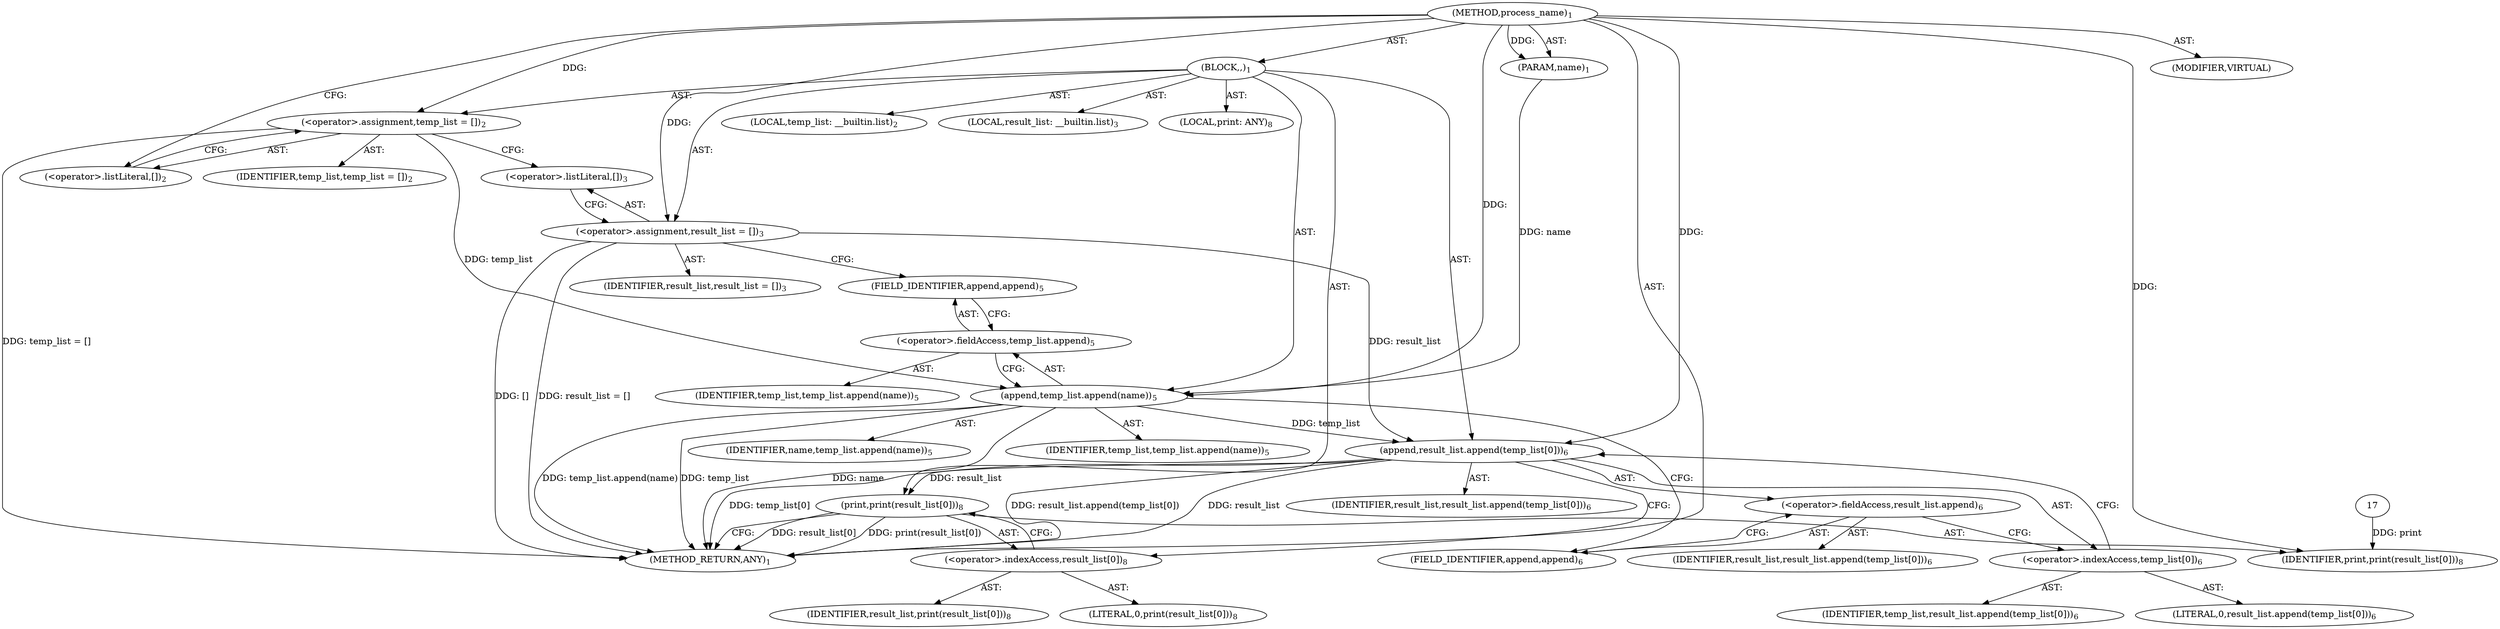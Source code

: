 digraph "process_name" {  
"20" [label = <(METHOD,process_name)<SUB>1</SUB>> ]
"21" [label = <(BLOCK,,)<SUB>1</SUB>> ]
"27" [label = <(&lt;operator&gt;.assignment,temp_list = [])<SUB>2</SUB>> ]
"26" [label = <(IDENTIFIER,temp_list,temp_list = [])<SUB>2</SUB>> ]
"25" [label = <(&lt;operator&gt;.listLiteral,[])<SUB>2</SUB>> ]
"30" [label = <(&lt;operator&gt;.assignment,result_list = [])<SUB>3</SUB>> ]
"29" [label = <(IDENTIFIER,result_list,result_list = [])<SUB>3</SUB>> ]
"28" [label = <(&lt;operator&gt;.listLiteral,[])<SUB>3</SUB>> ]
"36" [label = <(append,temp_list.append(name))<SUB>5</SUB>> ]
"34" [label = <(&lt;operator&gt;.fieldAccess,temp_list.append)<SUB>5</SUB>> ]
"32" [label = <(IDENTIFIER,temp_list,temp_list.append(name))<SUB>5</SUB>> ]
"33" [label = <(FIELD_IDENTIFIER,append,append)<SUB>5</SUB>> ]
"35" [label = <(IDENTIFIER,temp_list,temp_list.append(name))<SUB>5</SUB>> ]
"31" [label = <(IDENTIFIER,name,temp_list.append(name))<SUB>5</SUB>> ]
"44" [label = <(append,result_list.append(temp_list[0]))<SUB>6</SUB>> ]
"42" [label = <(&lt;operator&gt;.fieldAccess,result_list.append)<SUB>6</SUB>> ]
"40" [label = <(IDENTIFIER,result_list,result_list.append(temp_list[0]))<SUB>6</SUB>> ]
"41" [label = <(FIELD_IDENTIFIER,append,append)<SUB>6</SUB>> ]
"43" [label = <(IDENTIFIER,result_list,result_list.append(temp_list[0]))<SUB>6</SUB>> ]
"39" [label = <(&lt;operator&gt;.indexAccess,temp_list[0])<SUB>6</SUB>> ]
"37" [label = <(IDENTIFIER,temp_list,result_list.append(temp_list[0]))<SUB>6</SUB>> ]
"38" [label = <(LITERAL,0,result_list.append(temp_list[0]))<SUB>6</SUB>> ]
"49" [label = <(print,print(result_list[0]))<SUB>8</SUB>> ]
"48" [label = <(IDENTIFIER,print,print(result_list[0]))<SUB>8</SUB>> ]
"47" [label = <(&lt;operator&gt;.indexAccess,result_list[0])<SUB>8</SUB>> ]
"45" [label = <(IDENTIFIER,result_list,print(result_list[0]))<SUB>8</SUB>> ]
"46" [label = <(LITERAL,0,print(result_list[0]))<SUB>8</SUB>> ]
"83" [label = <(LOCAL,temp_list: __builtin.list)<SUB>2</SUB>> ]
"84" [label = <(LOCAL,result_list: __builtin.list)<SUB>3</SUB>> ]
"85" [label = <(LOCAL,print: ANY)<SUB>8</SUB>> ]
"22" [label = <(MODIFIER,VIRTUAL)> ]
"23" [label = <(PARAM,name)<SUB>1</SUB>> ]
"24" [label = <(METHOD_RETURN,ANY)<SUB>1</SUB>> ]
  "20" -> "22"  [ label = "AST: "] 
  "20" -> "21"  [ label = "AST: "] 
  "20" -> "23"  [ label = "AST: "] 
  "20" -> "24"  [ label = "AST: "] 
  "21" -> "27"  [ label = "AST: "] 
  "21" -> "83"  [ label = "AST: "] 
  "21" -> "30"  [ label = "AST: "] 
  "21" -> "84"  [ label = "AST: "] 
  "21" -> "36"  [ label = "AST: "] 
  "21" -> "85"  [ label = "AST: "] 
  "21" -> "44"  [ label = "AST: "] 
  "21" -> "49"  [ label = "AST: "] 
  "27" -> "26"  [ label = "AST: "] 
  "27" -> "25"  [ label = "AST: "] 
  "30" -> "29"  [ label = "AST: "] 
  "30" -> "28"  [ label = "AST: "] 
  "36" -> "34"  [ label = "AST: "] 
  "36" -> "35"  [ label = "AST: "] 
  "36" -> "31"  [ label = "AST: "] 
  "34" -> "32"  [ label = "AST: "] 
  "34" -> "33"  [ label = "AST: "] 
  "44" -> "42"  [ label = "AST: "] 
  "44" -> "43"  [ label = "AST: "] 
  "44" -> "39"  [ label = "AST: "] 
  "42" -> "40"  [ label = "AST: "] 
  "42" -> "41"  [ label = "AST: "] 
  "39" -> "37"  [ label = "AST: "] 
  "39" -> "38"  [ label = "AST: "] 
  "49" -> "48"  [ label = "AST: "] 
  "49" -> "47"  [ label = "AST: "] 
  "47" -> "45"  [ label = "AST: "] 
  "47" -> "46"  [ label = "AST: "] 
  "27" -> "28"  [ label = "CFG: "] 
  "30" -> "33"  [ label = "CFG: "] 
  "36" -> "41"  [ label = "CFG: "] 
  "44" -> "47"  [ label = "CFG: "] 
  "49" -> "24"  [ label = "CFG: "] 
  "25" -> "27"  [ label = "CFG: "] 
  "28" -> "30"  [ label = "CFG: "] 
  "34" -> "36"  [ label = "CFG: "] 
  "42" -> "39"  [ label = "CFG: "] 
  "39" -> "44"  [ label = "CFG: "] 
  "47" -> "49"  [ label = "CFG: "] 
  "33" -> "34"  [ label = "CFG: "] 
  "41" -> "42"  [ label = "CFG: "] 
  "20" -> "25"  [ label = "CFG: "] 
  "27" -> "24"  [ label = "DDG: temp_list = []"] 
  "30" -> "24"  [ label = "DDG: []"] 
  "30" -> "24"  [ label = "DDG: result_list = []"] 
  "36" -> "24"  [ label = "DDG: temp_list"] 
  "36" -> "24"  [ label = "DDG: name"] 
  "36" -> "24"  [ label = "DDG: temp_list.append(name)"] 
  "44" -> "24"  [ label = "DDG: result_list"] 
  "44" -> "24"  [ label = "DDG: temp_list[0]"] 
  "44" -> "24"  [ label = "DDG: result_list.append(temp_list[0])"] 
  "49" -> "24"  [ label = "DDG: result_list[0]"] 
  "49" -> "24"  [ label = "DDG: print(result_list[0])"] 
  "20" -> "23"  [ label = "DDG: "] 
  "20" -> "27"  [ label = "DDG: "] 
  "20" -> "30"  [ label = "DDG: "] 
  "27" -> "36"  [ label = "DDG: temp_list"] 
  "20" -> "36"  [ label = "DDG: "] 
  "23" -> "36"  [ label = "DDG: name"] 
  "30" -> "44"  [ label = "DDG: result_list"] 
  "20" -> "44"  [ label = "DDG: "] 
  "36" -> "44"  [ label = "DDG: temp_list"] 
  "17" -> "48"  [ label = "DDG: print"] 
  "20" -> "48"  [ label = "DDG: "] 
  "44" -> "49"  [ label = "DDG: result_list"] 
}
